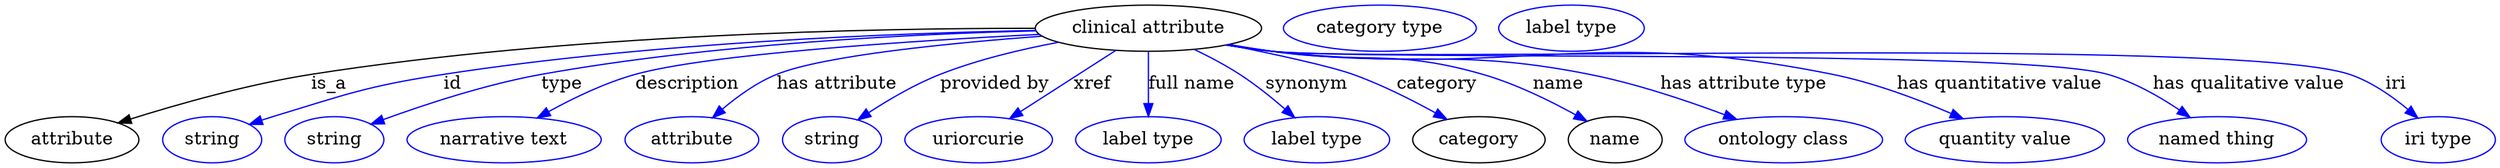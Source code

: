 digraph {
	graph [bb="0,0,1933.2,123"];
	node [label="\N"];
	"clinical attribute"	[height=0.5,
		label="clinical attribute",
		pos="886,105",
		width=2.4373];
	attribute	[height=0.5,
		pos="51.995,18",
		width=1.4443];
	"clinical attribute" -> attribute	[label=is_a,
		lp="251,61.5",
		pos="e,88.003,31.198 798,104.98 672.64,105.08 435.79,100.47 237,69 188.79,61.369 135.07,46.063 98.001,34.386"];
	id	[color=blue,
		height=0.5,
		label=string,
		pos="160,18",
		width=1.0652];
	"clinical attribute" -> id	[color=blue,
		label=id,
		lp="346,61.5",
		pos="e,189.04,29.778 798.3,103.31 689.81,101.33 499.76,94.175 339,69 279.68,59.711 265.47,53.375 208,36 204.91,35.066 201.72,34.053 198.53,\
33.002",
		style=solid];
	type	[color=blue,
		height=0.5,
		label=string,
		pos="255,18",
		width=1.0652];
	"clinical attribute" -> type	[color=blue,
		label=type,
		lp="430,61.5",
		pos="e,283.47,30.304 798.72,103.12 703.45,100.87 546.74,93.361 414,69 371.75,61.247 325.04,45.675 293.24,33.958",
		style=solid];
	description	[color=blue,
		height=0.5,
		label="narrative text",
		pos="387,18",
		width=2.0943];
	"clinical attribute" -> description	[color=blue,
		label=description,
		lp="527.5,61.5",
		pos="e,412.22,34.97 801.29,100.29 702.09,95.299 544.04,85.13 487,69 463.88,62.464 439.75,50.563 420.98,40.012",
		style=solid];
	"has attribute"	[color=blue,
		height=0.5,
		label=attribute,
		pos="532,18",
		width=1.4443];
	"clinical attribute" -> "has attribute"	[color=blue,
		label="has attribute",
		lp="644,61.5",
		pos="e,548.05,35.363 803.47,98.877 731.55,93.527 633.25,83.823 597,69 581.79,62.784 567.09,52.015 555.52,42.059",
		style=solid];
	"provided by"	[color=blue,
		height=0.5,
		label=string,
		pos="640,18",
		width=1.0652];
	"clinical attribute" -> "provided by"	[color=blue,
		label="provided by",
		lp="766.5,61.5",
		pos="e,660.09,33.507 815.96,93.991 786.88,88.533 753.18,80.483 724,69 704.59,61.364 684.46,49.539 668.77,39.305",
		style=solid];
	xref	[color=blue,
		height=0.5,
		label=uriorcurie,
		pos="754,18",
		width=1.5887];
	"clinical attribute" -> xref	[color=blue,
		label=xref,
		lp="842.5,61.5",
		pos="e,778.03,34.479 860.54,87.611 839.51,74.068 809.51,54.749 786.7,40.06",
		style=solid];
	"full name"	[color=blue,
		height=0.5,
		label="label type",
		pos="886,18",
		width=1.5707];
	"clinical attribute" -> "full name"	[color=blue,
		label="full name",
		lp="919.5,61.5",
		pos="e,886,36.175 886,86.799 886,75.163 886,59.548 886,46.237",
		style=solid];
	synonym	[color=blue,
		height=0.5,
		label="label type",
		pos="1017,18",
		width=1.5707];
	"clinical attribute" -> synonym	[color=blue,
		label=synonym,
		lp="1009,61.5",
		pos="e,999.74,35.265 921.57,88.5 933.18,82.909 945.93,76.19 957,69 969.23,61.05 981.77,50.952 992.21,41.916",
		style=solid];
	category	[height=0.5,
		pos="1143,18",
		width=1.4263];
	"clinical attribute" -> category	[color=blue,
		label=category,
		lp="1110.5,61.5",
		pos="e,1118,34.007 947.76,92.084 984.44,84.681 1027.2,75.391 1045,69 1067.1,61.06 1090.7,49.183 1109.1,38.998",
		style=solid];
	name	[height=0.5,
		pos="1249,18",
		width=1.011];
	"clinical attribute" -> name	[color=blue,
		label=name,
		lp="1205,61.5",
		pos="e,1227,32.45 948.38,92.337 959.56,90.424 971.1,88.56 982,87 1054.6,76.601 1075.5,89.308 1146,69 1171.4,61.681 1198.2,48.479 1218.1,\
37.479",
		style=solid];
	"has attribute type"	[color=blue,
		height=0.5,
		label="ontology class",
		pos="1380,18",
		width=2.1304];
	"clinical attribute" -> "has attribute type"	[color=blue,
		label="has attribute type",
		lp="1349,61.5",
		pos="e,1343.4,33.933 947.57,92.134 958.98,90.208 970.83,88.392 982,87 1091.2,73.386 1121,90.463 1229,69 1265,61.84 1304.3,48.628 1333.8,\
37.584",
		style=solid];
	"has quantitative value"	[color=blue,
		height=0.5,
		label="quantity value",
		pos="1552,18",
		width=2.1484];
	"clinical attribute" -> "has quantitative value"	[color=blue,
		label="has quantitative value",
		lp="1548,61.5",
		pos="e,1519.5,34.426 946.76,91.973 958.42,90.026 970.55,88.244 982,87 1174.8,66.044 1227.9,107.38 1418,69 1449.8,62.574 1484.1,49.663 \
1510,38.57",
		style=solid];
	"has qualitative value"	[color=blue,
		height=0.5,
		label="named thing",
		pos="1717,18",
		width=1.9318];
	"clinical attribute" -> "has qualitative value"	[color=blue,
		label="has qualitative value",
		lp="1741.5,61.5",
		pos="e,1696,35.429 946.49,91.89 958.23,89.938 970.46,88.175 982,87 1053.9,79.681 1562.6,88.946 1632,69 1652,63.257 1672.2,51.703 1687.8,\
41.147",
		style=solid];
	iri	[color=blue,
		height=0.5,
		label="iri type",
		pos="1889,18",
		width=1.2277];
	"clinical attribute" -> iri	[color=blue,
		label=iri,
		lp="1856,61.5",
		pos="e,1873.1,34.95 946.23,91.875 958.04,89.911 970.37,88.147 982,87 1074.7,77.853 1731.7,98.674 1820,69 1836.8,63.355 1853,52.048 1865.4,\
41.613",
		style=solid];
	"named thing_category"	[color=blue,
		height=0.5,
		label="category type",
		pos="1066,105",
		width=2.0762];
	attribute_name	[color=blue,
		height=0.5,
		label="label type",
		pos="1215,105",
		width=1.5707];
}
